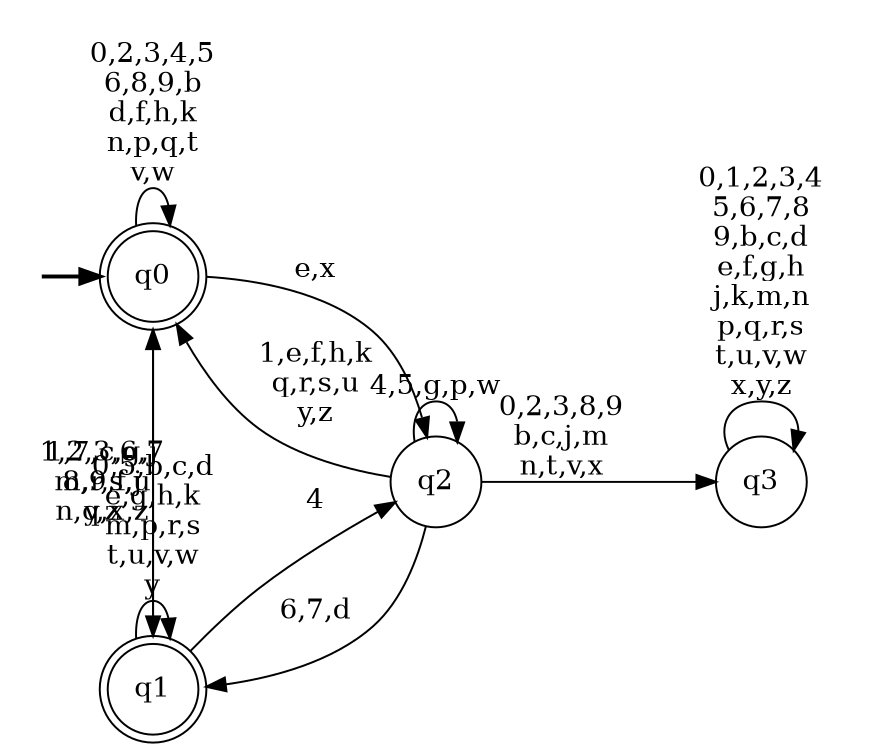 digraph BlueStar {
__start0 [style = invis, shape = none, label = "", width = 0, height = 0];

rankdir=LR;
size="8,5";

s0 [style="rounded,filled", color="black", fillcolor="white" shape="doublecircle", label="q0"];
s1 [style="rounded,filled", color="black", fillcolor="white" shape="doublecircle", label="q1"];
s2 [style="filled", color="black", fillcolor="white" shape="circle", label="q2"];
s3 [style="filled", color="black", fillcolor="white" shape="circle", label="q3"];
subgraph cluster_main { 
	graph [pad=".75", ranksep="0.15", nodesep="0.15"];
	 style=invis; 
	__start0 -> s0 [penwidth=2];
}
s0 -> s0 [label="0,2,3,4,5\n6,8,9,b\nd,f,h,k\nn,p,q,t\nv,w"];
s0 -> s1 [label="1,7,c,g,j\nm,r,s,u\ny,z"];
s0 -> s2 [label="e,x"];
s1 -> s0 [label="1,2,3,6,7\n8,9,f,j\nn,q,x,z"];
s1 -> s1 [label="0,5,b,c,d\ne,g,h,k\nm,p,r,s\nt,u,v,w\ny"];
s1 -> s2 [label="4"];
s2 -> s0 [label="1,e,f,h,k\nq,r,s,u\ny,z"];
s2 -> s1 [label="6,7,d"];
s2 -> s2 [label="4,5,g,p,w"];
s2 -> s3 [label="0,2,3,8,9\nb,c,j,m\nn,t,v,x"];
s3 -> s3 [label="0,1,2,3,4\n5,6,7,8\n9,b,c,d\ne,f,g,h\nj,k,m,n\np,q,r,s\nt,u,v,w\nx,y,z"];

}